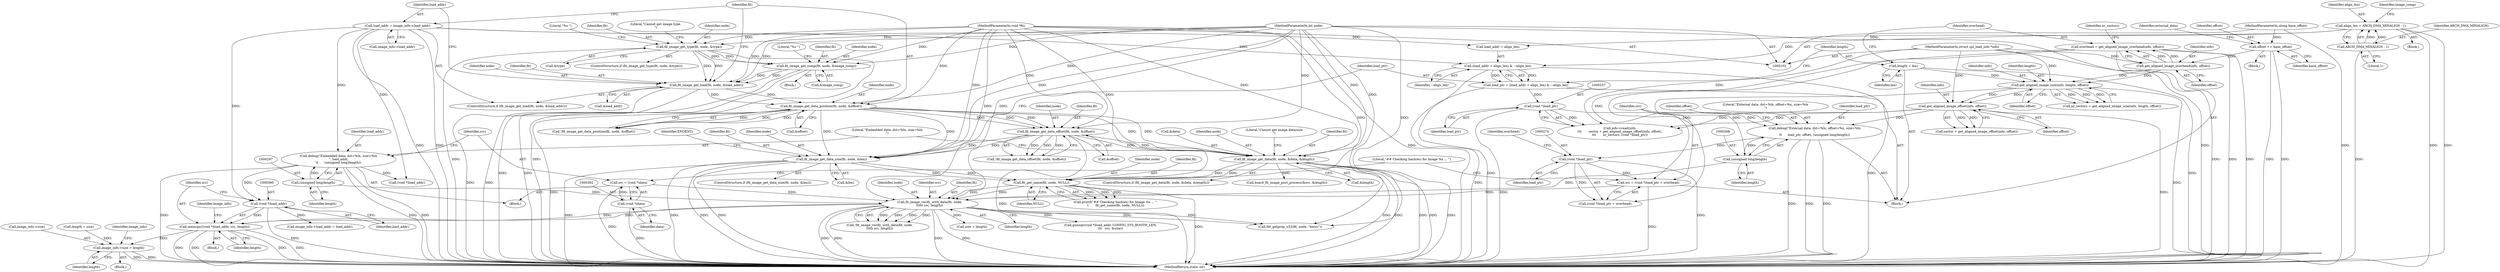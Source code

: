 digraph "0_u-boot_master_15@API" {
"1000358" [label="(Call,memcpy((void *)load_addr, src, length))"];
"1000359" [label="(Call,(void *)load_addr)"];
"1000293" [label="(Call,debug(\"Embedded data: dst=%lx, size=%lx\n\", load_addr,\n\t\t      (unsigned long)length))"];
"1000182" [label="(Call,load_addr = image_info->load_addr)"];
"1000296" [label="(Call,(unsigned long)length)"];
"1000312" [label="(Call,fit_image_verify_with_data(fit, node,\n\t\t\t\t\t src, length))"];
"1000306" [label="(Call,fit_get_name(fit, node, NULL))"];
"1000217" [label="(Call,fit_image_get_data_size(fit, node, &len))"];
"1000189" [label="(Call,fit_image_get_data_position(fit, node, &offset))"];
"1000177" [label="(Call,fit_image_get_load(fit, node, &load_addr))"];
"1000167" [label="(Call,fit_image_get_comp(fit, node, &image_comp))"];
"1000151" [label="(Call,fit_image_get_type(fit, node, &type))"];
"1000105" [label="(MethodParameterIn,void *fit)"];
"1000107" [label="(MethodParameterIn,int node)"];
"1000201" [label="(Call,fit_image_get_data_offset(fit, node, &offset))"];
"1000280" [label="(Call,fit_image_get_data(fit, node, &data, &length))"];
"1000299" [label="(Call,src = (void *)data)"];
"1000301" [label="(Call,(void *)data)"];
"1000270" [label="(Call,src = (void *)load_ptr + overhead)"];
"1000273" [label="(Call,(void *)load_ptr)"];
"1000263" [label="(Call,debug(\"External data: dst=%lx, offset=%x, size=%lx\n\",\n\t\t      load_ptr, offset, (unsigned long)length))"];
"1000256" [label="(Call,(void *)load_ptr)"];
"1000225" [label="(Call,load_ptr = (load_addr + align_len) & ~align_len)"];
"1000227" [label="(Call,(load_addr + align_len) & ~align_len)"];
"1000120" [label="(Call,align_len = ARCH_DMA_MINALIGN - 1)"];
"1000122" [label="(Call,ARCH_DMA_MINALIGN - 1)"];
"1000252" [label="(Call,get_aligned_image_offset(info, offset))"];
"1000242" [label="(Call,get_aligned_image_size(info, length, offset))"];
"1000237" [label="(Call,get_aligned_image_overhead(info, offset))"];
"1000103" [label="(MethodParameterIn,struct spl_load_info *info)"];
"1000207" [label="(Call,offset += base_offset)"];
"1000106" [label="(MethodParameterIn,ulong base_offset)"];
"1000232" [label="(Call,length = len)"];
"1000267" [label="(Call,(unsigned long)length)"];
"1000235" [label="(Call,overhead = get_aligned_image_overhead(info, offset))"];
"1000372" [label="(Call,image_info->size = length)"];
"1000227" [label="(Call,(load_addr + align_len) & ~align_len)"];
"1000224" [label="(Identifier,ENOENT)"];
"1000204" [label="(Call,&offset)"];
"1000283" [label="(Call,&data)"];
"1000124" [label="(Literal,1)"];
"1000177" [label="(Call,fit_image_get_load(fit, node, &load_addr))"];
"1000241" [label="(Identifier,nr_sectors)"];
"1000226" [label="(Identifier,load_ptr)"];
"1000359" [label="(Call,(void *)load_addr)"];
"1000275" [label="(Identifier,load_ptr)"];
"1000279" [label="(ControlStructure,if (fit_image_get_data(fit, node, &data, &length)))"];
"1000252" [label="(Call,get_aligned_image_offset(info, offset))"];
"1000367" [label="(Call,image_info->load_addr = load_addr)"];
"1000203" [label="(Identifier,node)"];
"1000264" [label="(Literal,\"External data: dst=%lx, offset=%x, size=%lx\n\")"];
"1000166" [label="(Block,)"];
"1000357" [label="(Block,)"];
"1000335" [label="(Call,size = length)"];
"1000250" [label="(Call,sector + get_aligned_image_offset(info, offset))"];
"1000272" [label="(Call,(void *)load_ptr + overhead)"];
"1000183" [label="(Identifier,load_addr)"];
"1000127" [label="(Identifier,image_comp)"];
"1000201" [label="(Call,fit_image_get_data_offset(fit, node, &offset))"];
"1000233" [label="(Identifier,length)"];
"1000301" [label="(Call,(void *)data)"];
"1000298" [label="(Identifier,length)"];
"1000362" [label="(Identifier,src)"];
"1000180" [label="(Call,&load_addr)"];
"1000312" [label="(Call,fit_image_verify_with_data(fit, node,\n\t\t\t\t\t src, length))"];
"1000109" [label="(Block,)"];
"1000225" [label="(Call,load_ptr = (load_addr + align_len) & ~align_len)"];
"1000308" [label="(Identifier,node)"];
"1000188" [label="(Call,!fit_image_get_data_position(fit, node, &offset))"];
"1000179" [label="(Identifier,node)"];
"1000322" [label="(Call,board_fit_image_post_process(&src, &length))"];
"1000316" [label="(Identifier,length)"];
"1000270" [label="(Call,src = (void *)load_ptr + overhead)"];
"1000339" [label="(Call,gunzip((void *)load_addr, CONFIG_SYS_BOOTM_LEN,\n\t\t\t   src, &size))"];
"1000209" [label="(Identifier,base_offset)"];
"1000361" [label="(Identifier,load_addr)"];
"1000173" [label="(Literal,\"%s \")"];
"1000258" [label="(Identifier,load_ptr)"];
"1000299" [label="(Call,src = (void *)data)"];
"1000265" [label="(Identifier,load_ptr)"];
"1000366" [label="(Block,)"];
"1000168" [label="(Identifier,fit)"];
"1000123" [label="(Identifier,ARCH_DMA_MINALIGN)"];
"1000152" [label="(Identifier,fit)"];
"1000253" [label="(Identifier,info)"];
"1000381" [label="(Call,fdt_getprop_u32(fit, node, \"entry\"))"];
"1000191" [label="(Identifier,node)"];
"1000120" [label="(Call,align_len = ARCH_DMA_MINALIGN - 1)"];
"1000105" [label="(MethodParameterIn,void *fit)"];
"1000217" [label="(Call,fit_image_get_data_size(fit, node, &len))"];
"1000157" [label="(Literal,\"Cannot get image type.\n\")"];
"1000189" [label="(Call,fit_image_get_data_position(fit, node, &offset))"];
"1000376" [label="(Identifier,length)"];
"1000107" [label="(MethodParameterIn,int node)"];
"1000387" [label="(MethodReturn,static int)"];
"1000235" [label="(Call,overhead = get_aligned_image_overhead(info, offset))"];
"1000306" [label="(Call,fit_get_name(fit, node, NULL))"];
"1000245" [label="(Identifier,offset)"];
"1000242" [label="(Call,get_aligned_image_size(info, length, offset))"];
"1000282" [label="(Identifier,node)"];
"1000228" [label="(Call,load_addr + align_len)"];
"1000153" [label="(Identifier,node)"];
"1000300" [label="(Identifier,src)"];
"1000303" [label="(Identifier,data)"];
"1000232" [label="(Call,length = len)"];
"1000154" [label="(Call,&type)"];
"1000305" [label="(Literal,\"## Checking hash(es) for Image %s ... \")"];
"1000216" [label="(ControlStructure,if (fit_image_get_data_size(fit, node, &len)))"];
"1000151" [label="(Call,fit_image_get_type(fit, node, &type))"];
"1000169" [label="(Identifier,node)"];
"1000379" [label="(Identifier,image_info)"];
"1000263" [label="(Call,debug(\"External data: dst=%lx, offset=%x, size=%lx\n\",\n\t\t      load_ptr, offset, (unsigned long)length))"];
"1000190" [label="(Identifier,fit)"];
"1000267" [label="(Call,(unsigned long)length)"];
"1000254" [label="(Identifier,offset)"];
"1000285" [label="(Call,&length)"];
"1000200" [label="(Call,!fit_image_get_data_offset(fit, node, &offset))"];
"1000184" [label="(Call,image_info->load_addr)"];
"1000309" [label="(Identifier,NULL)"];
"1000314" [label="(Identifier,node)"];
"1000269" [label="(Identifier,length)"];
"1000315" [label="(Identifier,src)"];
"1000266" [label="(Identifier,offset)"];
"1000240" [label="(Call,nr_sectors = get_aligned_image_size(info, length, offset))"];
"1000211" [label="(Identifier,external_data)"];
"1000234" [label="(Identifier,len)"];
"1000248" [label="(Call,info->read(info,\n\t\t\t       sector + get_aligned_image_offset(info, offset),\n\t\t\t       nr_sectors, (void *)load_ptr))"];
"1000363" [label="(Identifier,length)"];
"1000244" [label="(Identifier,length)"];
"1000176" [label="(ControlStructure,if (fit_image_get_load(fit, node, &load_addr)))"];
"1000170" [label="(Call,&image_comp)"];
"1000121" [label="(Identifier,align_len)"];
"1000271" [label="(Identifier,src)"];
"1000238" [label="(Identifier,info)"];
"1000293" [label="(Call,debug(\"Embedded data: dst=%lx, size=%lx\n\", load_addr,\n\t\t      (unsigned long)length))"];
"1000304" [label="(Call,printf(\"## Checking hash(es) for Image %s ... \",\n\t       fit_get_name(fit, node, NULL)))"];
"1000365" [label="(Identifier,image_info)"];
"1000122" [label="(Call,ARCH_DMA_MINALIGN - 1)"];
"1000276" [label="(Identifier,overhead)"];
"1000207" [label="(Call,offset += base_offset)"];
"1000294" [label="(Literal,\"Embedded data: dst=%lx, size=%lx\n\")"];
"1000192" [label="(Call,&offset)"];
"1000289" [label="(Literal,\"Cannot get image data/size\n\")"];
"1000239" [label="(Identifier,offset)"];
"1000280" [label="(Call,fit_image_get_data(fit, node, &data, &length))"];
"1000372" [label="(Call,image_info->size = length)"];
"1000220" [label="(Call,&len)"];
"1000150" [label="(ControlStructure,if (fit_image_get_type(fit, node, &type)))"];
"1000313" [label="(Identifier,fit)"];
"1000218" [label="(Identifier,fit)"];
"1000295" [label="(Identifier,load_addr)"];
"1000296" [label="(Call,(unsigned long)length)"];
"1000182" [label="(Call,load_addr = image_info->load_addr)"];
"1000256" [label="(Call,(void *)load_ptr)"];
"1000219" [label="(Identifier,node)"];
"1000311" [label="(Call,!fit_image_verify_with_data(fit, node,\n\t\t\t\t\t src, length))"];
"1000178" [label="(Identifier,fit)"];
"1000281" [label="(Identifier,fit)"];
"1000236" [label="(Identifier,overhead)"];
"1000103" [label="(MethodParameterIn,struct spl_load_info *info)"];
"1000273" [label="(Call,(void *)load_ptr)"];
"1000106" [label="(MethodParameterIn,ulong base_offset)"];
"1000358" [label="(Call,memcpy((void *)load_addr, src, length))"];
"1000231" [label="(Identifier,~align_len)"];
"1000373" [label="(Call,image_info->size)"];
"1000215" [label="(Block,)"];
"1000237" [label="(Call,get_aligned_image_overhead(info, offset))"];
"1000206" [label="(Block,)"];
"1000243" [label="(Identifier,info)"];
"1000340" [label="(Call,(void *)load_addr)"];
"1000208" [label="(Identifier,offset)"];
"1000278" [label="(Block,)"];
"1000307" [label="(Identifier,fit)"];
"1000160" [label="(Literal,\"%s \")"];
"1000353" [label="(Call,length = size)"];
"1000202" [label="(Identifier,fit)"];
"1000167" [label="(Call,fit_image_get_comp(fit, node, &image_comp))"];
"1000358" -> "1000357"  [label="AST: "];
"1000358" -> "1000363"  [label="CFG: "];
"1000359" -> "1000358"  [label="AST: "];
"1000362" -> "1000358"  [label="AST: "];
"1000363" -> "1000358"  [label="AST: "];
"1000365" -> "1000358"  [label="CFG: "];
"1000358" -> "1000387"  [label="DDG: "];
"1000358" -> "1000387"  [label="DDG: "];
"1000358" -> "1000387"  [label="DDG: "];
"1000358" -> "1000387"  [label="DDG: "];
"1000359" -> "1000358"  [label="DDG: "];
"1000312" -> "1000358"  [label="DDG: "];
"1000312" -> "1000358"  [label="DDG: "];
"1000358" -> "1000372"  [label="DDG: "];
"1000359" -> "1000361"  [label="CFG: "];
"1000360" -> "1000359"  [label="AST: "];
"1000361" -> "1000359"  [label="AST: "];
"1000362" -> "1000359"  [label="CFG: "];
"1000359" -> "1000387"  [label="DDG: "];
"1000293" -> "1000359"  [label="DDG: "];
"1000182" -> "1000359"  [label="DDG: "];
"1000359" -> "1000367"  [label="DDG: "];
"1000293" -> "1000278"  [label="AST: "];
"1000293" -> "1000296"  [label="CFG: "];
"1000294" -> "1000293"  [label="AST: "];
"1000295" -> "1000293"  [label="AST: "];
"1000296" -> "1000293"  [label="AST: "];
"1000300" -> "1000293"  [label="CFG: "];
"1000293" -> "1000387"  [label="DDG: "];
"1000293" -> "1000387"  [label="DDG: "];
"1000293" -> "1000387"  [label="DDG: "];
"1000182" -> "1000293"  [label="DDG: "];
"1000296" -> "1000293"  [label="DDG: "];
"1000293" -> "1000340"  [label="DDG: "];
"1000182" -> "1000176"  [label="AST: "];
"1000182" -> "1000184"  [label="CFG: "];
"1000183" -> "1000182"  [label="AST: "];
"1000184" -> "1000182"  [label="AST: "];
"1000190" -> "1000182"  [label="CFG: "];
"1000182" -> "1000387"  [label="DDG: "];
"1000182" -> "1000387"  [label="DDG: "];
"1000182" -> "1000227"  [label="DDG: "];
"1000182" -> "1000228"  [label="DDG: "];
"1000182" -> "1000340"  [label="DDG: "];
"1000296" -> "1000298"  [label="CFG: "];
"1000297" -> "1000296"  [label="AST: "];
"1000298" -> "1000296"  [label="AST: "];
"1000296" -> "1000312"  [label="DDG: "];
"1000312" -> "1000311"  [label="AST: "];
"1000312" -> "1000316"  [label="CFG: "];
"1000313" -> "1000312"  [label="AST: "];
"1000314" -> "1000312"  [label="AST: "];
"1000315" -> "1000312"  [label="AST: "];
"1000316" -> "1000312"  [label="AST: "];
"1000311" -> "1000312"  [label="CFG: "];
"1000312" -> "1000387"  [label="DDG: "];
"1000312" -> "1000387"  [label="DDG: "];
"1000312" -> "1000387"  [label="DDG: "];
"1000312" -> "1000387"  [label="DDG: "];
"1000312" -> "1000311"  [label="DDG: "];
"1000312" -> "1000311"  [label="DDG: "];
"1000312" -> "1000311"  [label="DDG: "];
"1000312" -> "1000311"  [label="DDG: "];
"1000306" -> "1000312"  [label="DDG: "];
"1000306" -> "1000312"  [label="DDG: "];
"1000105" -> "1000312"  [label="DDG: "];
"1000107" -> "1000312"  [label="DDG: "];
"1000299" -> "1000312"  [label="DDG: "];
"1000270" -> "1000312"  [label="DDG: "];
"1000267" -> "1000312"  [label="DDG: "];
"1000312" -> "1000335"  [label="DDG: "];
"1000312" -> "1000339"  [label="DDG: "];
"1000312" -> "1000381"  [label="DDG: "];
"1000312" -> "1000381"  [label="DDG: "];
"1000306" -> "1000304"  [label="AST: "];
"1000306" -> "1000309"  [label="CFG: "];
"1000307" -> "1000306"  [label="AST: "];
"1000308" -> "1000306"  [label="AST: "];
"1000309" -> "1000306"  [label="AST: "];
"1000304" -> "1000306"  [label="CFG: "];
"1000306" -> "1000387"  [label="DDG: "];
"1000306" -> "1000304"  [label="DDG: "];
"1000306" -> "1000304"  [label="DDG: "];
"1000306" -> "1000304"  [label="DDG: "];
"1000217" -> "1000306"  [label="DDG: "];
"1000217" -> "1000306"  [label="DDG: "];
"1000280" -> "1000306"  [label="DDG: "];
"1000280" -> "1000306"  [label="DDG: "];
"1000105" -> "1000306"  [label="DDG: "];
"1000107" -> "1000306"  [label="DDG: "];
"1000217" -> "1000216"  [label="AST: "];
"1000217" -> "1000220"  [label="CFG: "];
"1000218" -> "1000217"  [label="AST: "];
"1000219" -> "1000217"  [label="AST: "];
"1000220" -> "1000217"  [label="AST: "];
"1000224" -> "1000217"  [label="CFG: "];
"1000226" -> "1000217"  [label="CFG: "];
"1000217" -> "1000387"  [label="DDG: "];
"1000217" -> "1000387"  [label="DDG: "];
"1000217" -> "1000387"  [label="DDG: "];
"1000217" -> "1000387"  [label="DDG: "];
"1000189" -> "1000217"  [label="DDG: "];
"1000189" -> "1000217"  [label="DDG: "];
"1000201" -> "1000217"  [label="DDG: "];
"1000201" -> "1000217"  [label="DDG: "];
"1000105" -> "1000217"  [label="DDG: "];
"1000107" -> "1000217"  [label="DDG: "];
"1000189" -> "1000188"  [label="AST: "];
"1000189" -> "1000192"  [label="CFG: "];
"1000190" -> "1000189"  [label="AST: "];
"1000191" -> "1000189"  [label="AST: "];
"1000192" -> "1000189"  [label="AST: "];
"1000188" -> "1000189"  [label="CFG: "];
"1000189" -> "1000387"  [label="DDG: "];
"1000189" -> "1000188"  [label="DDG: "];
"1000189" -> "1000188"  [label="DDG: "];
"1000189" -> "1000188"  [label="DDG: "];
"1000177" -> "1000189"  [label="DDG: "];
"1000177" -> "1000189"  [label="DDG: "];
"1000105" -> "1000189"  [label="DDG: "];
"1000107" -> "1000189"  [label="DDG: "];
"1000189" -> "1000201"  [label="DDG: "];
"1000189" -> "1000201"  [label="DDG: "];
"1000189" -> "1000201"  [label="DDG: "];
"1000189" -> "1000280"  [label="DDG: "];
"1000189" -> "1000280"  [label="DDG: "];
"1000177" -> "1000176"  [label="AST: "];
"1000177" -> "1000180"  [label="CFG: "];
"1000178" -> "1000177"  [label="AST: "];
"1000179" -> "1000177"  [label="AST: "];
"1000180" -> "1000177"  [label="AST: "];
"1000183" -> "1000177"  [label="CFG: "];
"1000190" -> "1000177"  [label="CFG: "];
"1000177" -> "1000387"  [label="DDG: "];
"1000177" -> "1000387"  [label="DDG: "];
"1000167" -> "1000177"  [label="DDG: "];
"1000167" -> "1000177"  [label="DDG: "];
"1000151" -> "1000177"  [label="DDG: "];
"1000151" -> "1000177"  [label="DDG: "];
"1000105" -> "1000177"  [label="DDG: "];
"1000107" -> "1000177"  [label="DDG: "];
"1000167" -> "1000166"  [label="AST: "];
"1000167" -> "1000170"  [label="CFG: "];
"1000168" -> "1000167"  [label="AST: "];
"1000169" -> "1000167"  [label="AST: "];
"1000170" -> "1000167"  [label="AST: "];
"1000173" -> "1000167"  [label="CFG: "];
"1000167" -> "1000387"  [label="DDG: "];
"1000167" -> "1000387"  [label="DDG: "];
"1000151" -> "1000167"  [label="DDG: "];
"1000151" -> "1000167"  [label="DDG: "];
"1000105" -> "1000167"  [label="DDG: "];
"1000107" -> "1000167"  [label="DDG: "];
"1000151" -> "1000150"  [label="AST: "];
"1000151" -> "1000154"  [label="CFG: "];
"1000152" -> "1000151"  [label="AST: "];
"1000153" -> "1000151"  [label="AST: "];
"1000154" -> "1000151"  [label="AST: "];
"1000157" -> "1000151"  [label="CFG: "];
"1000160" -> "1000151"  [label="CFG: "];
"1000151" -> "1000387"  [label="DDG: "];
"1000151" -> "1000387"  [label="DDG: "];
"1000105" -> "1000151"  [label="DDG: "];
"1000107" -> "1000151"  [label="DDG: "];
"1000105" -> "1000102"  [label="AST: "];
"1000105" -> "1000387"  [label="DDG: "];
"1000105" -> "1000201"  [label="DDG: "];
"1000105" -> "1000280"  [label="DDG: "];
"1000105" -> "1000381"  [label="DDG: "];
"1000107" -> "1000102"  [label="AST: "];
"1000107" -> "1000387"  [label="DDG: "];
"1000107" -> "1000201"  [label="DDG: "];
"1000107" -> "1000280"  [label="DDG: "];
"1000107" -> "1000381"  [label="DDG: "];
"1000201" -> "1000200"  [label="AST: "];
"1000201" -> "1000204"  [label="CFG: "];
"1000202" -> "1000201"  [label="AST: "];
"1000203" -> "1000201"  [label="AST: "];
"1000204" -> "1000201"  [label="AST: "];
"1000200" -> "1000201"  [label="CFG: "];
"1000201" -> "1000387"  [label="DDG: "];
"1000201" -> "1000200"  [label="DDG: "];
"1000201" -> "1000200"  [label="DDG: "];
"1000201" -> "1000200"  [label="DDG: "];
"1000201" -> "1000280"  [label="DDG: "];
"1000201" -> "1000280"  [label="DDG: "];
"1000280" -> "1000279"  [label="AST: "];
"1000280" -> "1000285"  [label="CFG: "];
"1000281" -> "1000280"  [label="AST: "];
"1000282" -> "1000280"  [label="AST: "];
"1000283" -> "1000280"  [label="AST: "];
"1000285" -> "1000280"  [label="AST: "];
"1000289" -> "1000280"  [label="CFG: "];
"1000294" -> "1000280"  [label="CFG: "];
"1000280" -> "1000387"  [label="DDG: "];
"1000280" -> "1000387"  [label="DDG: "];
"1000280" -> "1000387"  [label="DDG: "];
"1000280" -> "1000387"  [label="DDG: "];
"1000280" -> "1000387"  [label="DDG: "];
"1000280" -> "1000322"  [label="DDG: "];
"1000299" -> "1000278"  [label="AST: "];
"1000299" -> "1000301"  [label="CFG: "];
"1000300" -> "1000299"  [label="AST: "];
"1000301" -> "1000299"  [label="AST: "];
"1000305" -> "1000299"  [label="CFG: "];
"1000299" -> "1000387"  [label="DDG: "];
"1000301" -> "1000299"  [label="DDG: "];
"1000301" -> "1000303"  [label="CFG: "];
"1000302" -> "1000301"  [label="AST: "];
"1000303" -> "1000301"  [label="AST: "];
"1000301" -> "1000387"  [label="DDG: "];
"1000270" -> "1000215"  [label="AST: "];
"1000270" -> "1000272"  [label="CFG: "];
"1000271" -> "1000270"  [label="AST: "];
"1000272" -> "1000270"  [label="AST: "];
"1000305" -> "1000270"  [label="CFG: "];
"1000270" -> "1000387"  [label="DDG: "];
"1000273" -> "1000270"  [label="DDG: "];
"1000235" -> "1000270"  [label="DDG: "];
"1000273" -> "1000272"  [label="AST: "];
"1000273" -> "1000275"  [label="CFG: "];
"1000274" -> "1000273"  [label="AST: "];
"1000275" -> "1000273"  [label="AST: "];
"1000276" -> "1000273"  [label="CFG: "];
"1000273" -> "1000387"  [label="DDG: "];
"1000273" -> "1000272"  [label="DDG: "];
"1000263" -> "1000273"  [label="DDG: "];
"1000263" -> "1000215"  [label="AST: "];
"1000263" -> "1000267"  [label="CFG: "];
"1000264" -> "1000263"  [label="AST: "];
"1000265" -> "1000263"  [label="AST: "];
"1000266" -> "1000263"  [label="AST: "];
"1000267" -> "1000263"  [label="AST: "];
"1000271" -> "1000263"  [label="CFG: "];
"1000263" -> "1000387"  [label="DDG: "];
"1000263" -> "1000387"  [label="DDG: "];
"1000263" -> "1000387"  [label="DDG: "];
"1000256" -> "1000263"  [label="DDG: "];
"1000252" -> "1000263"  [label="DDG: "];
"1000267" -> "1000263"  [label="DDG: "];
"1000256" -> "1000248"  [label="AST: "];
"1000256" -> "1000258"  [label="CFG: "];
"1000257" -> "1000256"  [label="AST: "];
"1000258" -> "1000256"  [label="AST: "];
"1000248" -> "1000256"  [label="CFG: "];
"1000256" -> "1000387"  [label="DDG: "];
"1000256" -> "1000248"  [label="DDG: "];
"1000225" -> "1000256"  [label="DDG: "];
"1000225" -> "1000215"  [label="AST: "];
"1000225" -> "1000227"  [label="CFG: "];
"1000226" -> "1000225"  [label="AST: "];
"1000227" -> "1000225"  [label="AST: "];
"1000233" -> "1000225"  [label="CFG: "];
"1000225" -> "1000387"  [label="DDG: "];
"1000227" -> "1000225"  [label="DDG: "];
"1000227" -> "1000225"  [label="DDG: "];
"1000227" -> "1000231"  [label="CFG: "];
"1000228" -> "1000227"  [label="AST: "];
"1000231" -> "1000227"  [label="AST: "];
"1000227" -> "1000387"  [label="DDG: "];
"1000227" -> "1000387"  [label="DDG: "];
"1000120" -> "1000227"  [label="DDG: "];
"1000120" -> "1000109"  [label="AST: "];
"1000120" -> "1000122"  [label="CFG: "];
"1000121" -> "1000120"  [label="AST: "];
"1000122" -> "1000120"  [label="AST: "];
"1000127" -> "1000120"  [label="CFG: "];
"1000120" -> "1000387"  [label="DDG: "];
"1000120" -> "1000387"  [label="DDG: "];
"1000122" -> "1000120"  [label="DDG: "];
"1000122" -> "1000120"  [label="DDG: "];
"1000120" -> "1000228"  [label="DDG: "];
"1000122" -> "1000124"  [label="CFG: "];
"1000123" -> "1000122"  [label="AST: "];
"1000124" -> "1000122"  [label="AST: "];
"1000122" -> "1000387"  [label="DDG: "];
"1000252" -> "1000250"  [label="AST: "];
"1000252" -> "1000254"  [label="CFG: "];
"1000253" -> "1000252"  [label="AST: "];
"1000254" -> "1000252"  [label="AST: "];
"1000250" -> "1000252"  [label="CFG: "];
"1000252" -> "1000387"  [label="DDG: "];
"1000252" -> "1000248"  [label="DDG: "];
"1000252" -> "1000248"  [label="DDG: "];
"1000252" -> "1000250"  [label="DDG: "];
"1000252" -> "1000250"  [label="DDG: "];
"1000242" -> "1000252"  [label="DDG: "];
"1000242" -> "1000252"  [label="DDG: "];
"1000103" -> "1000252"  [label="DDG: "];
"1000242" -> "1000240"  [label="AST: "];
"1000242" -> "1000245"  [label="CFG: "];
"1000243" -> "1000242"  [label="AST: "];
"1000244" -> "1000242"  [label="AST: "];
"1000245" -> "1000242"  [label="AST: "];
"1000240" -> "1000242"  [label="CFG: "];
"1000242" -> "1000387"  [label="DDG: "];
"1000242" -> "1000240"  [label="DDG: "];
"1000242" -> "1000240"  [label="DDG: "];
"1000242" -> "1000240"  [label="DDG: "];
"1000237" -> "1000242"  [label="DDG: "];
"1000237" -> "1000242"  [label="DDG: "];
"1000103" -> "1000242"  [label="DDG: "];
"1000232" -> "1000242"  [label="DDG: "];
"1000242" -> "1000267"  [label="DDG: "];
"1000237" -> "1000235"  [label="AST: "];
"1000237" -> "1000239"  [label="CFG: "];
"1000238" -> "1000237"  [label="AST: "];
"1000239" -> "1000237"  [label="AST: "];
"1000235" -> "1000237"  [label="CFG: "];
"1000237" -> "1000235"  [label="DDG: "];
"1000237" -> "1000235"  [label="DDG: "];
"1000103" -> "1000237"  [label="DDG: "];
"1000207" -> "1000237"  [label="DDG: "];
"1000103" -> "1000102"  [label="AST: "];
"1000103" -> "1000387"  [label="DDG: "];
"1000103" -> "1000248"  [label="DDG: "];
"1000207" -> "1000206"  [label="AST: "];
"1000207" -> "1000209"  [label="CFG: "];
"1000208" -> "1000207"  [label="AST: "];
"1000209" -> "1000207"  [label="AST: "];
"1000211" -> "1000207"  [label="CFG: "];
"1000207" -> "1000387"  [label="DDG: "];
"1000207" -> "1000387"  [label="DDG: "];
"1000106" -> "1000207"  [label="DDG: "];
"1000106" -> "1000102"  [label="AST: "];
"1000106" -> "1000387"  [label="DDG: "];
"1000232" -> "1000215"  [label="AST: "];
"1000232" -> "1000234"  [label="CFG: "];
"1000233" -> "1000232"  [label="AST: "];
"1000234" -> "1000232"  [label="AST: "];
"1000236" -> "1000232"  [label="CFG: "];
"1000232" -> "1000387"  [label="DDG: "];
"1000267" -> "1000269"  [label="CFG: "];
"1000268" -> "1000267"  [label="AST: "];
"1000269" -> "1000267"  [label="AST: "];
"1000235" -> "1000215"  [label="AST: "];
"1000236" -> "1000235"  [label="AST: "];
"1000241" -> "1000235"  [label="CFG: "];
"1000235" -> "1000387"  [label="DDG: "];
"1000235" -> "1000387"  [label="DDG: "];
"1000235" -> "1000272"  [label="DDG: "];
"1000372" -> "1000366"  [label="AST: "];
"1000372" -> "1000376"  [label="CFG: "];
"1000373" -> "1000372"  [label="AST: "];
"1000376" -> "1000372"  [label="AST: "];
"1000379" -> "1000372"  [label="CFG: "];
"1000372" -> "1000387"  [label="DDG: "];
"1000372" -> "1000387"  [label="DDG: "];
"1000353" -> "1000372"  [label="DDG: "];
}
